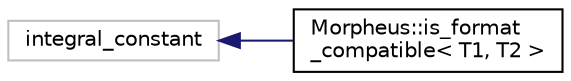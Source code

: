 digraph "Graphical Class Hierarchy"
{
 // LATEX_PDF_SIZE
  edge [fontname="Helvetica",fontsize="10",labelfontname="Helvetica",labelfontsize="10"];
  node [fontname="Helvetica",fontsize="10",shape=record];
  rankdir="LR";
  Node67 [label="integral_constant",height=0.2,width=0.4,color="grey75", fillcolor="white", style="filled",tooltip=" "];
  Node67 -> Node0 [dir="back",color="midnightblue",fontsize="10",style="solid",fontname="Helvetica"];
  Node0 [label="Morpheus::is_format\l_compatible\< T1, T2 \>",height=0.2,width=0.4,color="black", fillcolor="white", style="filled",URL="$structMorpheus_1_1is__format__compatible.html",tooltip="Checks if the two types are format compatible containers i.e are compatible containers and have the s..."];
}
